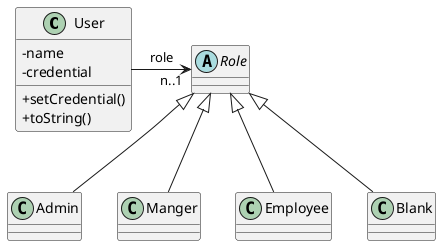 @startuml
skinparam classAttributeIconSize 0
' this is to use the standard notation for public, protected, private

class User {
- name
- credential
+ setCredential()
+ toString()
}
User -right-> "n..1" Role : role


abstract class Role{

}

class Admin extends Role{
}
class Manger extends Role{
}
class Employee extends Role{
}
class Blank extends Role{
}




@enduml